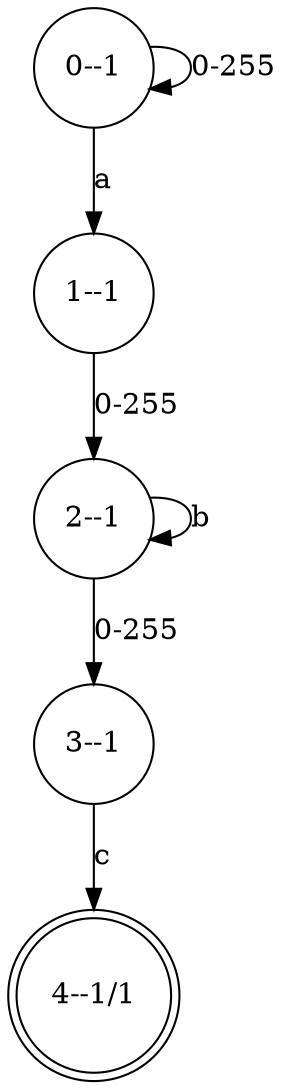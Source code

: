 digraph "source: input" {
 N0 [shape=circle,label="0--1",color="black"];
N0 -> N0 [label="0-255",color="black"];
N0 -> N1 [label="a",color="black"];
 N1 [shape=circle,label="1--1",color="black"];
N1 -> N2 [label="0-255",color="black"];
 N2 [shape=circle,label="2--1",color="black"];
N2 -> N2 [label="b",color="black"];
N2 -> N3 [label="0-255",color="black"];
 N3 [shape=circle,label="3--1",color="black"];
N3 -> N4 [label="c",color="black"];
 N4 [shape=doublecircle,label="4--1/1",color="black"];
}
